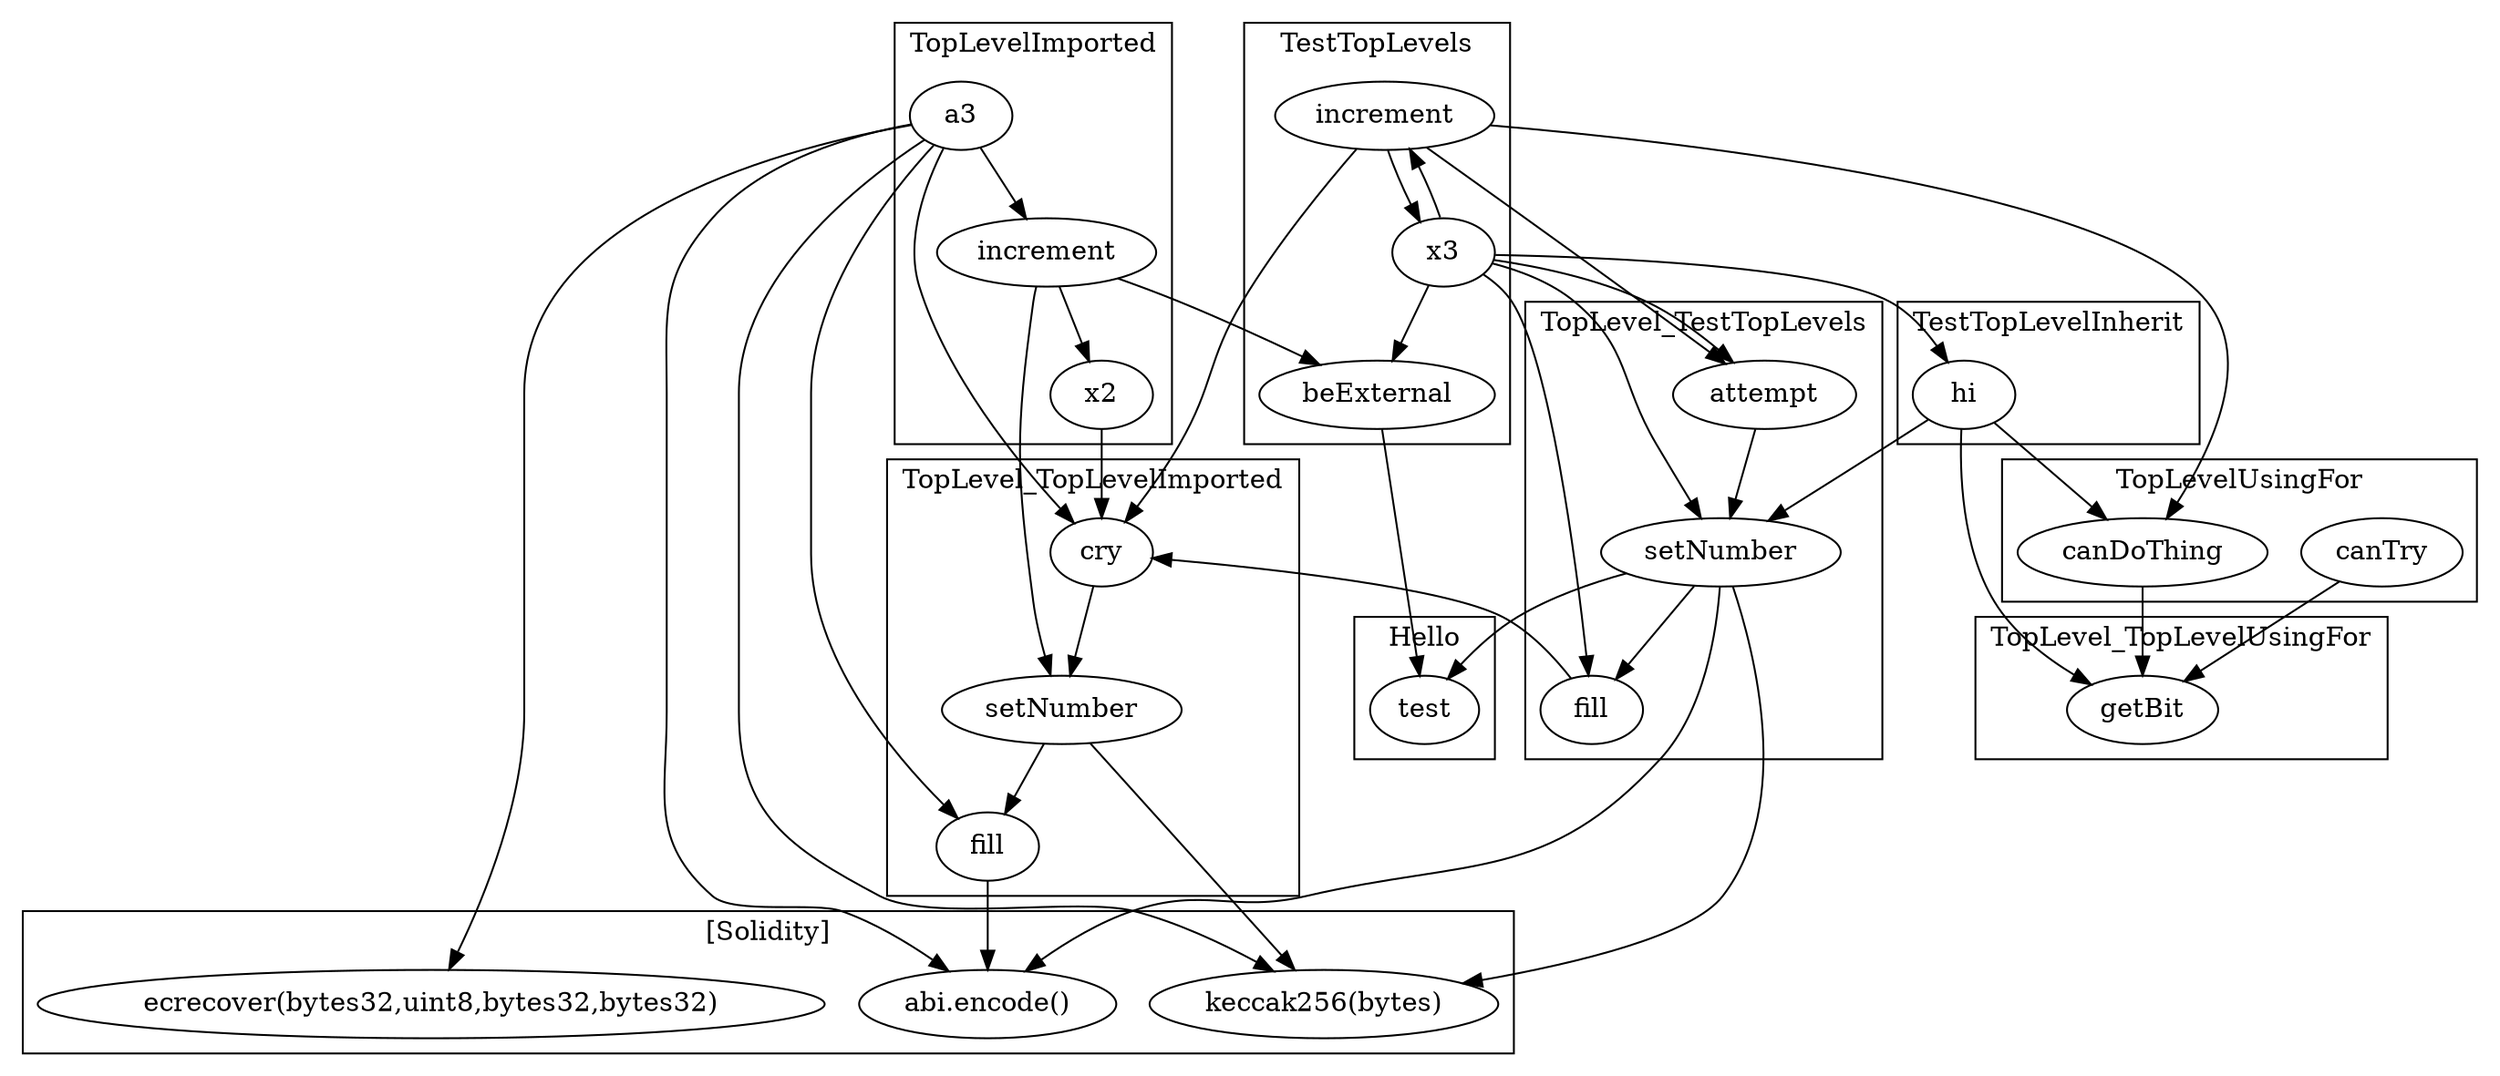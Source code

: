 strict digraph {
subgraph cluster_290_TopLevelImported {
label = "TopLevelImported"
"290_x2" [label="x2"]
"290_increment" [label="increment"]
"290_a3" [label="a3"]
}subgraph cluster_12_Hello {
label = "Hello"
"12_test" [label="test"]
}subgraph cluster_366_TopLevelUsingFor {
label = "TopLevelUsingFor"
"366_canTry" [label="canTry"]
"366_canDoThing" [label="canDoThing"]
}subgraph cluster_175_TestTopLevels {
label = "TestTopLevels"
"175_increment" [label="increment"]
"175_beExternal" [label="beExternal"]
"175_x3" [label="x3"]
}subgraph cluster_TopLevelFunctions_TopLevelImported_TopLevel_TopLevelImported {
label = "TopLevel_TopLevelImported"
"TopLevelFunctions_TopLevelImported_setNumber" [label="setNumber"]
"TopLevelFunctions_TopLevelImported_cry" [label="cry"]
"TopLevelFunctions_TopLevelImported_fill" [label="fill"]
}subgraph cluster_TopLevelFunctions_TestTopLevels_TopLevel_TestTopLevels {
label = "TopLevel_TestTopLevels"
"TopLevelFunctions_TestTopLevels_setNumber" [label="setNumber"]
"TopLevelFunctions_TestTopLevels_fill" [label="fill"]
"TopLevelFunctions_TestTopLevels_attempt" [label="attempt"]
}subgraph cluster_TopLevelFunctions_TopLevelUsingFor_TopLevel_TopLevelUsingFor {
label = "TopLevel_TopLevelUsingFor"
"TopLevelFunctions_TopLevelUsingFor_getBit" [label="getBit"]
}subgraph cluster_95_TestTopLevelInherit {
label = "TestTopLevelInherit"
"95_hi" [label="hi"]
}subgraph cluster_solidity {
label = "[Solidity]"
"keccak256(bytes)" 
"ecrecover(bytes32,uint8,bytes32,bytes32)" 
"abi.encode()" 
}"TopLevelFunctions_TestTopLevels_setNumber" -> "12_test"
"290_increment" -> "175_beExternal"
"175_beExternal" -> "12_test"
"175_x3" -> "175_beExternal""290_increment" -> "290_x2"
"290_increment" -> "TopLevelFunctions_TopLevelImported_setNumber"
"290_a3" -> "290_increment"
"290_a3" -> "TopLevelFunctions_TopLevelImported_fill"
"290_x2" -> "TopLevelFunctions_TopLevelImported_cry"
"290_a3" -> "TopLevelFunctions_TopLevelImported_cry""366_canTry" -> "TopLevelFunctions_TopLevelUsingFor_getBit"
"366_canDoThing" -> "TopLevelFunctions_TopLevelUsingFor_getBit""175_x3" -> "175_increment"
"175_increment" -> "TopLevelFunctions_TopLevelImported_cry"
"175_increment" -> "366_canDoThing"
"175_x3" -> "95_hi"
"175_x3" -> "TopLevelFunctions_TestTopLevels_setNumber"
"175_x3" -> "TopLevelFunctions_TestTopLevels_attempt"
"175_increment" -> "TopLevelFunctions_TestTopLevels_attempt"
"175_x3" -> "TopLevelFunctions_TestTopLevels_fill"
"175_increment" -> "175_x3""TopLevelFunctions_TopLevelImported_setNumber" -> "TopLevelFunctions_TopLevelImported_fill"
"TopLevelFunctions_TopLevelImported_cry" -> "TopLevelFunctions_TopLevelImported_setNumber""TopLevelFunctions_TestTopLevels_fill" -> "TopLevelFunctions_TopLevelImported_cry"
"TopLevelFunctions_TestTopLevels_setNumber" -> "TopLevelFunctions_TestTopLevels_fill"
"TopLevelFunctions_TestTopLevels_attempt" -> "TopLevelFunctions_TestTopLevels_setNumber""95_hi" -> "TopLevelFunctions_TopLevelUsingFor_getBit"
"95_hi" -> "TopLevelFunctions_TestTopLevels_setNumber"
"95_hi" -> "366_canDoThing""TopLevelFunctions_TestTopLevels_setNumber" -> "abi.encode()"
"290_a3" -> "abi.encode()"
"TopLevelFunctions_TestTopLevels_setNumber" -> "keccak256(bytes)"
"290_a3" -> "ecrecover(bytes32,uint8,bytes32,bytes32)"
"TopLevelFunctions_TopLevelImported_fill" -> "abi.encode()"
"TopLevelFunctions_TopLevelImported_setNumber" -> "keccak256(bytes)"
"290_a3" -> "keccak256(bytes)"
}